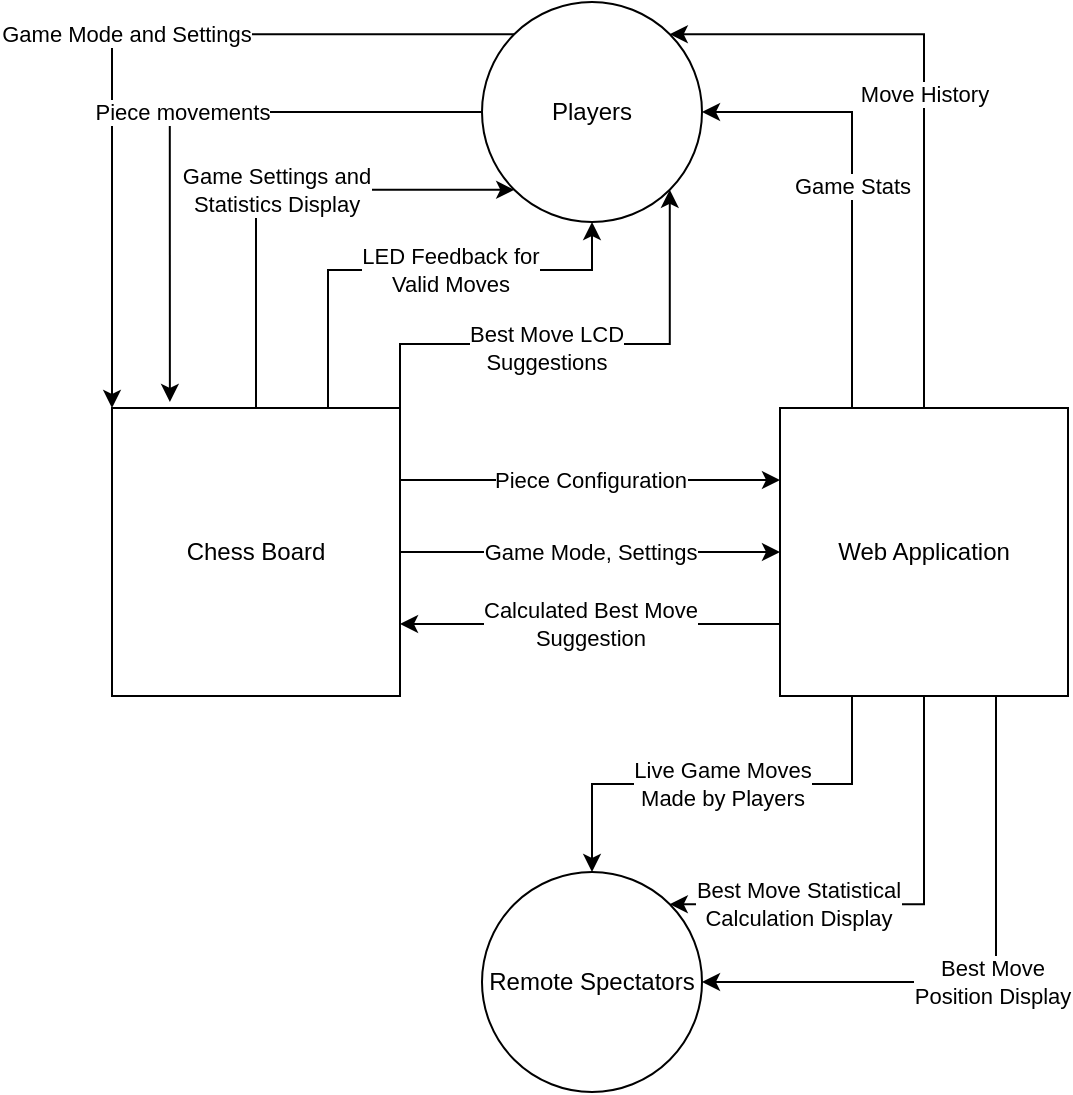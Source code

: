 <mxfile version="20.4.0" type="device"><diagram id="2HjHoU1riHnAAvNPotWv" name="Page-1"><mxGraphModel dx="1422" dy="754" grid="0" gridSize="10" guides="1" tooltips="1" connect="1" arrows="1" fold="1" page="1" pageScale="1" pageWidth="827" pageHeight="1169" math="0" shadow="0"><root><mxCell id="0"/><mxCell id="1" parent="0"/><mxCell id="AxMJDEGERYOEGk1A6sM5-8" value="Piece Configuration" style="edgeStyle=orthogonalEdgeStyle;rounded=0;orthogonalLoop=1;jettySize=auto;html=1;exitX=1;exitY=0.25;exitDx=0;exitDy=0;entryX=0;entryY=0.25;entryDx=0;entryDy=0;startArrow=none;startFill=0;" parent="1" source="AxMJDEGERYOEGk1A6sM5-1" target="AxMJDEGERYOEGk1A6sM5-2" edge="1"><mxGeometry relative="1" as="geometry"/></mxCell><mxCell id="AxMJDEGERYOEGk1A6sM5-9" value="Game Mode, Settings" style="edgeStyle=orthogonalEdgeStyle;rounded=0;orthogonalLoop=1;jettySize=auto;html=1;exitX=1;exitY=0.5;exitDx=0;exitDy=0;entryX=0;entryY=0.5;entryDx=0;entryDy=0;startArrow=none;startFill=0;" parent="1" source="AxMJDEGERYOEGk1A6sM5-1" target="AxMJDEGERYOEGk1A6sM5-2" edge="1"><mxGeometry relative="1" as="geometry"/></mxCell><mxCell id="AxMJDEGERYOEGk1A6sM5-13" value="Game Settings and&lt;br&gt;Statistics Display" style="edgeStyle=orthogonalEdgeStyle;rounded=0;orthogonalLoop=1;jettySize=auto;html=1;exitX=0.5;exitY=0;exitDx=0;exitDy=0;entryX=0;entryY=1;entryDx=0;entryDy=0;startArrow=none;startFill=0;" parent="1" source="AxMJDEGERYOEGk1A6sM5-1" target="AxMJDEGERYOEGk1A6sM5-3" edge="1"><mxGeometry relative="1" as="geometry"><Array as="points"><mxPoint x="246" y="131"/></Array></mxGeometry></mxCell><mxCell id="AxMJDEGERYOEGk1A6sM5-14" value="LED Feedback for&lt;br&gt;Valid Moves" style="edgeStyle=orthogonalEdgeStyle;rounded=0;orthogonalLoop=1;jettySize=auto;html=1;exitX=0.75;exitY=0;exitDx=0;exitDy=0;entryX=0.5;entryY=1;entryDx=0;entryDy=0;startArrow=none;startFill=0;" parent="1" source="AxMJDEGERYOEGk1A6sM5-1" target="AxMJDEGERYOEGk1A6sM5-3" edge="1"><mxGeometry x="0.14" relative="1" as="geometry"><Array as="points"><mxPoint x="282" y="171"/><mxPoint x="414" y="171"/></Array><mxPoint x="1" as="offset"/></mxGeometry></mxCell><mxCell id="AxMJDEGERYOEGk1A6sM5-15" value="Best Move LCD&lt;br&gt;Suggestions" style="edgeStyle=orthogonalEdgeStyle;rounded=0;orthogonalLoop=1;jettySize=auto;html=1;exitX=1;exitY=0;exitDx=0;exitDy=0;entryX=1;entryY=1;entryDx=0;entryDy=0;startArrow=none;startFill=0;" parent="1" source="AxMJDEGERYOEGk1A6sM5-1" target="AxMJDEGERYOEGk1A6sM5-3" edge="1"><mxGeometry x="-0.145" y="-2" relative="1" as="geometry"><Array as="points"><mxPoint x="318" y="208"/><mxPoint x="453" y="208"/></Array><mxPoint as="offset"/></mxGeometry></mxCell><mxCell id="AxMJDEGERYOEGk1A6sM5-1" value="Chess Board" style="whiteSpace=wrap;html=1;aspect=fixed;" parent="1" vertex="1"><mxGeometry x="174" y="240" width="144" height="144" as="geometry"/></mxCell><mxCell id="AxMJDEGERYOEGk1A6sM5-6" value="Game Stats" style="edgeStyle=orthogonalEdgeStyle;rounded=0;orthogonalLoop=1;jettySize=auto;html=1;exitX=0.25;exitY=0;exitDx=0;exitDy=0;entryX=1;entryY=0.5;entryDx=0;entryDy=0;" parent="1" source="AxMJDEGERYOEGk1A6sM5-2" target="AxMJDEGERYOEGk1A6sM5-3" edge="1"><mxGeometry relative="1" as="geometry"/></mxCell><mxCell id="AxMJDEGERYOEGk1A6sM5-7" value="Move History" style="edgeStyle=orthogonalEdgeStyle;rounded=0;orthogonalLoop=1;jettySize=auto;html=1;exitX=0.5;exitY=0;exitDx=0;exitDy=0;entryX=1;entryY=0;entryDx=0;entryDy=0;" parent="1" source="AxMJDEGERYOEGk1A6sM5-2" target="AxMJDEGERYOEGk1A6sM5-3" edge="1"><mxGeometry relative="1" as="geometry"><Array as="points"><mxPoint x="580" y="53"/></Array></mxGeometry></mxCell><mxCell id="AxMJDEGERYOEGk1A6sM5-10" value="Calculated Best Move&lt;br&gt;Suggestion" style="edgeStyle=orthogonalEdgeStyle;rounded=0;orthogonalLoop=1;jettySize=auto;html=1;exitX=0;exitY=0.75;exitDx=0;exitDy=0;entryX=1;entryY=0.75;entryDx=0;entryDy=0;startArrow=none;startFill=0;" parent="1" source="AxMJDEGERYOEGk1A6sM5-2" target="AxMJDEGERYOEGk1A6sM5-1" edge="1"><mxGeometry relative="1" as="geometry"/></mxCell><mxCell id="AxMJDEGERYOEGk1A6sM5-16" value="Live Game Moves&lt;br&gt;Made by Players" style="edgeStyle=orthogonalEdgeStyle;rounded=0;orthogonalLoop=1;jettySize=auto;html=1;exitX=0.25;exitY=1;exitDx=0;exitDy=0;entryX=0.5;entryY=0;entryDx=0;entryDy=0;startArrow=none;startFill=0;" parent="1" source="AxMJDEGERYOEGk1A6sM5-2" target="AxMJDEGERYOEGk1A6sM5-5" edge="1"><mxGeometry relative="1" as="geometry"/></mxCell><mxCell id="AxMJDEGERYOEGk1A6sM5-17" value="Best Move Statistical&lt;br&gt;Calculation Display" style="edgeStyle=orthogonalEdgeStyle;rounded=0;orthogonalLoop=1;jettySize=auto;html=1;exitX=0.5;exitY=1;exitDx=0;exitDy=0;entryX=1;entryY=0;entryDx=0;entryDy=0;startArrow=none;startFill=0;" parent="1" source="AxMJDEGERYOEGk1A6sM5-2" target="AxMJDEGERYOEGk1A6sM5-5" edge="1"><mxGeometry x="0.445" relative="1" as="geometry"><Array as="points"><mxPoint x="580" y="488"/></Array><mxPoint as="offset"/></mxGeometry></mxCell><mxCell id="AxMJDEGERYOEGk1A6sM5-19" value="Best Move&lt;br&gt;Position Display" style="edgeStyle=orthogonalEdgeStyle;rounded=0;orthogonalLoop=1;jettySize=auto;html=1;exitX=0.75;exitY=1;exitDx=0;exitDy=0;entryX=1;entryY=0.5;entryDx=0;entryDy=0;startArrow=none;startFill=0;" parent="1" source="AxMJDEGERYOEGk1A6sM5-2" target="AxMJDEGERYOEGk1A6sM5-5" edge="1"><mxGeometry relative="1" as="geometry"/></mxCell><mxCell id="AxMJDEGERYOEGk1A6sM5-2" value="Web Application" style="whiteSpace=wrap;html=1;aspect=fixed;" parent="1" vertex="1"><mxGeometry x="508" y="240" width="144" height="144" as="geometry"/></mxCell><mxCell id="AxMJDEGERYOEGk1A6sM5-11" value="Game Mode and Settings" style="edgeStyle=orthogonalEdgeStyle;rounded=0;orthogonalLoop=1;jettySize=auto;html=1;exitX=0;exitY=0;exitDx=0;exitDy=0;entryX=0;entryY=0;entryDx=0;entryDy=0;startArrow=none;startFill=0;" parent="1" source="AxMJDEGERYOEGk1A6sM5-3" target="AxMJDEGERYOEGk1A6sM5-1" edge="1"><mxGeometry relative="1" as="geometry"/></mxCell><mxCell id="AxMJDEGERYOEGk1A6sM5-12" value="Piece movements" style="edgeStyle=orthogonalEdgeStyle;rounded=0;orthogonalLoop=1;jettySize=auto;html=1;exitX=0;exitY=0.5;exitDx=0;exitDy=0;entryX=0.201;entryY=-0.021;entryDx=0;entryDy=0;entryPerimeter=0;startArrow=none;startFill=0;" parent="1" source="AxMJDEGERYOEGk1A6sM5-3" target="AxMJDEGERYOEGk1A6sM5-1" edge="1"><mxGeometry relative="1" as="geometry"/></mxCell><mxCell id="AxMJDEGERYOEGk1A6sM5-3" value="Players" style="ellipse;whiteSpace=wrap;html=1;aspect=fixed;" parent="1" vertex="1"><mxGeometry x="359" y="37" width="110" height="110" as="geometry"/></mxCell><mxCell id="AxMJDEGERYOEGk1A6sM5-5" value="Remote Spectators" style="ellipse;whiteSpace=wrap;html=1;aspect=fixed;" parent="1" vertex="1"><mxGeometry x="359" y="472" width="110" height="110" as="geometry"/></mxCell></root></mxGraphModel></diagram></mxfile>